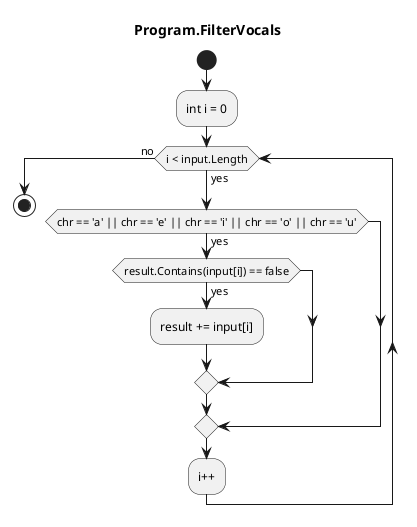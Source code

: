 @startuml Program.FilterVocals
title Program.FilterVocals
start
:int i = 0;
while (i < input.Length) is (yes)
    if (chr == 'a' || chr == 'e' || chr == 'i' || chr == 'o' || chr == 'u') then (yes)
        if (result.Contains(input[i]) == false) then (yes)
            :result += input[i];
        endif
    endif
:i++;
endwhile (no)
stop
@enduml
